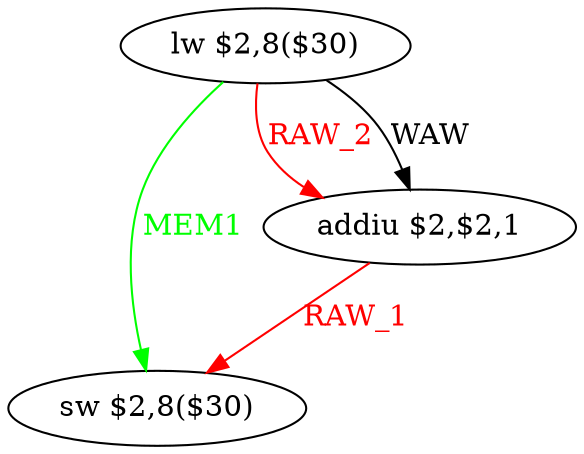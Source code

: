 digraph G1 {
node [shape = ellipse];
i0 [label = "lw $2,8($30)"] ;
i0 ->  i2 [color = green, fontcolor = green, label= "MEM1"];
i0 ->  i1 [color = red, fontcolor = red, label= "RAW_2"];
i0 ->  i1 [label= "WAW"];
i2 [label = "sw $2,8($30)"] ;
i1 [label = "addiu $2,$2,1"] ;
i1 ->  i2 [color = red, fontcolor = red, label= "RAW_1"];
}

